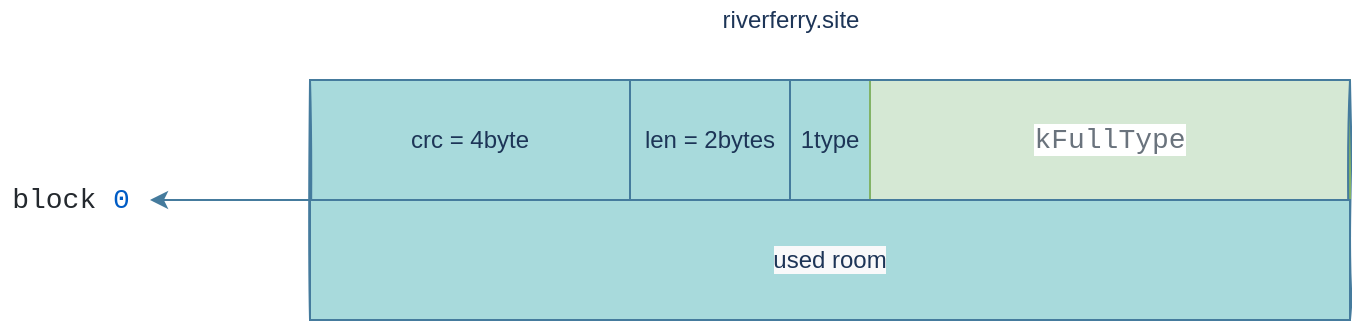<mxfile version="15.5.1" type="github">
  <diagram id="Ai961O7Fy59_PNYnMeS7" name="Page-1">
    <mxGraphModel dx="1550" dy="779" grid="1" gridSize="10" guides="1" tooltips="1" connect="1" arrows="1" fold="1" page="1" pageScale="1" pageWidth="850" pageHeight="1100" math="0" shadow="0">
      <root>
        <mxCell id="0" />
        <mxCell id="1" parent="0" />
        <mxCell id="qYr0Yexy_ht_jD_j27L9-1" value="len = 2bytes" style="rounded=0;whiteSpace=wrap;html=1;fillColor=#A8DADC;strokeColor=#457B9D;fontColor=#1D3557;" vertex="1" parent="1">
          <mxGeometry x="320" y="400" width="80" height="60" as="geometry" />
        </mxCell>
        <mxCell id="qYr0Yexy_ht_jD_j27L9-2" value="1type" style="rounded=0;whiteSpace=wrap;html=1;fillColor=#A8DADC;strokeColor=#457B9D;fontColor=#1D3557;" vertex="1" parent="1">
          <mxGeometry x="400" y="400" width="40" height="60" as="geometry" />
        </mxCell>
        <mxCell id="qYr0Yexy_ht_jD_j27L9-3" value="crc = 4byte" style="rounded=0;whiteSpace=wrap;html=1;fillColor=#A8DADC;strokeColor=#457B9D;fontColor=#1D3557;" vertex="1" parent="1">
          <mxGeometry x="160" y="400" width="160" height="60" as="geometry" />
        </mxCell>
        <mxCell id="qYr0Yexy_ht_jD_j27L9-4" value="&lt;span style=&quot;color: rgb(106 , 115 , 125) ; font-family: &amp;#34;consolas&amp;#34; , &amp;#34;courier new&amp;#34; , monospace ; font-size: 14px ; background-color: rgb(255 , 255 , 255)&quot;&gt;kFullType&lt;/span&gt;" style="rounded=0;whiteSpace=wrap;html=1;fillColor=#d5e8d4;strokeColor=#82b366;" vertex="1" parent="1">
          <mxGeometry x="440" y="400" width="240" height="60" as="geometry" />
        </mxCell>
        <mxCell id="qYr0Yexy_ht_jD_j27L9-5" value="" style="rounded=0;whiteSpace=wrap;html=1;fillColor=none;strokeColor=#457B9D;fontColor=#1D3557;labelBackgroundColor=none;shadow=0;glass=0;sketch=1;" vertex="1" parent="1">
          <mxGeometry x="160" y="400" width="520" height="120" as="geometry" />
        </mxCell>
        <mxCell id="qYr0Yexy_ht_jD_j27L9-6" value="&#xa;&#xa;&lt;span style=&quot;color: rgb(29, 53, 87); font-family: helvetica; font-size: 12px; font-style: normal; font-weight: 400; letter-spacing: normal; text-align: center; text-indent: 0px; text-transform: none; word-spacing: 0px; background-color: rgb(248, 249, 250); display: inline; float: none;&quot;&gt;used room&lt;/span&gt;&#xa;&#xa;" style="rounded=0;whiteSpace=wrap;html=1;shadow=0;glass=0;sketch=0;fontColor=#1D3557;strokeColor=#457B9D;fillColor=#A8DADC;" vertex="1" parent="1">
          <mxGeometry x="160" y="460" width="520" height="60" as="geometry" />
        </mxCell>
        <mxCell id="qYr0Yexy_ht_jD_j27L9-7" style="edgeStyle=orthogonalEdgeStyle;curved=0;rounded=1;sketch=0;orthogonalLoop=1;jettySize=auto;html=1;fontColor=#1D3557;strokeColor=#457B9D;fillColor=#A8DADC;" edge="1" parent="1">
          <mxGeometry relative="1" as="geometry">
            <mxPoint x="80" y="460" as="targetPoint" />
            <mxPoint x="160" y="460" as="sourcePoint" />
          </mxGeometry>
        </mxCell>
        <mxCell id="qYr0Yexy_ht_jD_j27L9-8" value="&lt;div style=&quot;color: rgb(36 , 41 , 46) ; background-color: rgb(255 , 255 , 255) ; font-family: &amp;#34;consolas&amp;#34; , &amp;#34;courier new&amp;#34; , monospace ; font-size: 14px ; line-height: 19px&quot;&gt;block&amp;nbsp;&lt;span style=&quot;color: #005cc5&quot;&gt;0&lt;/span&gt;&lt;/div&gt;" style="text;html=1;align=center;verticalAlign=middle;resizable=0;points=[];autosize=1;strokeColor=none;fillColor=none;fontColor=#1D3557;" vertex="1" parent="1">
          <mxGeometry x="5" y="450" width="70" height="20" as="geometry" />
        </mxCell>
        <mxCell id="qYr0Yexy_ht_jD_j27L9-9" value="riverferry.site" style="text;html=1;align=center;verticalAlign=middle;resizable=0;points=[];autosize=1;strokeColor=none;fillColor=none;fontColor=#1D3557;" vertex="1" parent="1">
          <mxGeometry x="360" y="360" width="80" height="20" as="geometry" />
        </mxCell>
      </root>
    </mxGraphModel>
  </diagram>
</mxfile>
